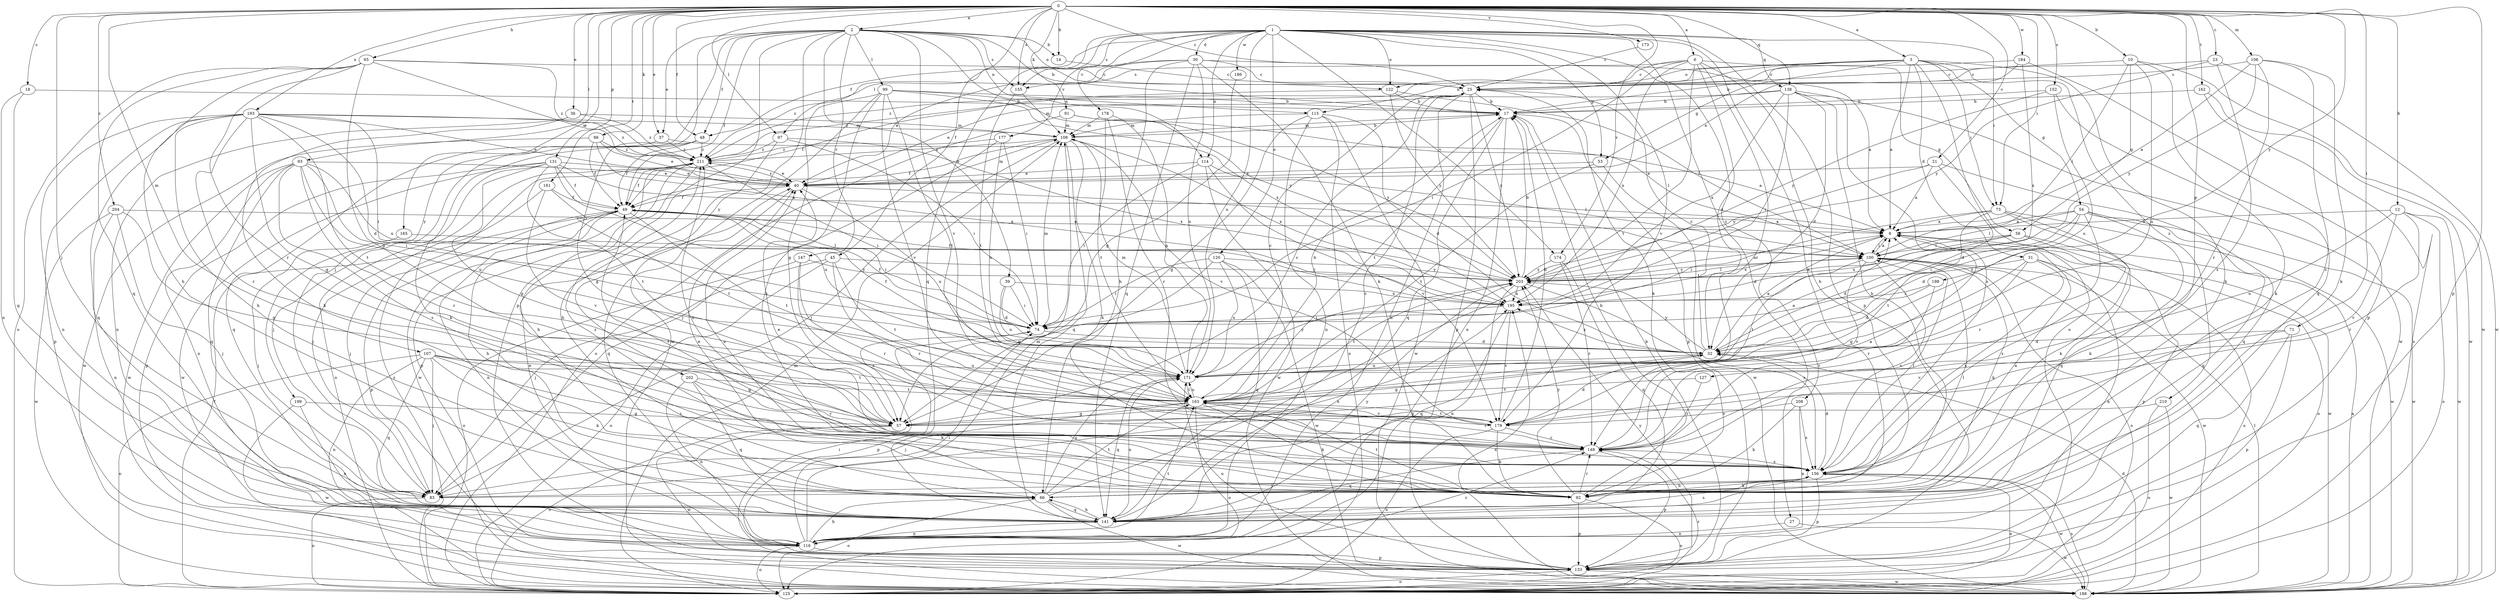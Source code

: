 strict digraph  {
0;
1;
2;
3;
6;
8;
10;
12;
14;
17;
18;
21;
23;
25;
27;
30;
31;
32;
36;
37;
39;
40;
45;
48;
49;
53;
54;
56;
57;
65;
66;
71;
73;
74;
83;
86;
91;
92;
93;
97;
99;
100;
106;
107;
108;
114;
115;
116;
120;
122;
125;
127;
131;
133;
138;
141;
147;
148;
152;
155;
156;
161;
162;
163;
165;
171;
173;
174;
177;
178;
179;
184;
186;
188;
193;
195;
198;
199;
202;
203;
204;
208;
210;
211;
0 -> 2  [label=a];
0 -> 3  [label=a];
0 -> 6  [label=a];
0 -> 10  [label=b];
0 -> 12  [label=b];
0 -> 14  [label=b];
0 -> 18  [label=c];
0 -> 21  [label=c];
0 -> 23  [label=c];
0 -> 25  [label=c];
0 -> 36  [label=e];
0 -> 37  [label=e];
0 -> 45  [label=f];
0 -> 48  [label=f];
0 -> 65  [label=h];
0 -> 71  [label=i];
0 -> 73  [label=i];
0 -> 83  [label=j];
0 -> 86  [label=k];
0 -> 91  [label=k];
0 -> 93  [label=l];
0 -> 97  [label=l];
0 -> 106  [label=m];
0 -> 107  [label=m];
0 -> 127  [label=p];
0 -> 131  [label=p];
0 -> 133  [label=p];
0 -> 138  [label=q];
0 -> 152  [label=s];
0 -> 155  [label=s];
0 -> 161  [label=t];
0 -> 162  [label=t];
0 -> 165  [label=u];
0 -> 173  [label=v];
0 -> 174  [label=v];
0 -> 184  [label=w];
0 -> 193  [label=x];
0 -> 198  [label=y];
0 -> 204  [label=z];
1 -> 27  [label=d];
1 -> 30  [label=d];
1 -> 48  [label=f];
1 -> 53  [label=g];
1 -> 73  [label=i];
1 -> 92  [label=k];
1 -> 97  [label=l];
1 -> 114  [label=n];
1 -> 120  [label=o];
1 -> 122  [label=o];
1 -> 133  [label=p];
1 -> 138  [label=q];
1 -> 141  [label=q];
1 -> 155  [label=s];
1 -> 171  [label=u];
1 -> 174  [label=v];
1 -> 177  [label=v];
1 -> 178  [label=v];
1 -> 179  [label=v];
1 -> 186  [label=w];
1 -> 208  [label=z];
2 -> 14  [label=b];
2 -> 17  [label=b];
2 -> 37  [label=e];
2 -> 39  [label=e];
2 -> 48  [label=f];
2 -> 49  [label=f];
2 -> 83  [label=j];
2 -> 99  [label=l];
2 -> 114  [label=n];
2 -> 115  [label=n];
2 -> 122  [label=o];
2 -> 133  [label=p];
2 -> 147  [label=r];
2 -> 155  [label=s];
2 -> 179  [label=v];
2 -> 199  [label=y];
2 -> 202  [label=y];
3 -> 8  [label=a];
3 -> 17  [label=b];
3 -> 31  [label=d];
3 -> 53  [label=g];
3 -> 54  [label=g];
3 -> 73  [label=i];
3 -> 92  [label=k];
3 -> 115  [label=n];
3 -> 122  [label=o];
3 -> 125  [label=o];
3 -> 210  [label=z];
3 -> 211  [label=z];
6 -> 25  [label=c];
6 -> 32  [label=d];
6 -> 56  [label=g];
6 -> 66  [label=h];
6 -> 74  [label=i];
6 -> 148  [label=r];
6 -> 155  [label=s];
6 -> 163  [label=t];
6 -> 195  [label=x];
8 -> 100  [label=l];
8 -> 133  [label=p];
8 -> 188  [label=w];
8 -> 195  [label=x];
10 -> 25  [label=c];
10 -> 56  [label=g];
10 -> 100  [label=l];
10 -> 141  [label=q];
10 -> 171  [label=u];
10 -> 188  [label=w];
12 -> 8  [label=a];
12 -> 125  [label=o];
12 -> 148  [label=r];
12 -> 171  [label=u];
12 -> 179  [label=v];
12 -> 188  [label=w];
14 -> 25  [label=c];
17 -> 108  [label=m];
17 -> 116  [label=n];
17 -> 133  [label=p];
17 -> 141  [label=q];
17 -> 163  [label=t];
18 -> 17  [label=b];
18 -> 116  [label=n];
18 -> 141  [label=q];
21 -> 8  [label=a];
21 -> 32  [label=d];
21 -> 40  [label=e];
21 -> 141  [label=q];
21 -> 203  [label=y];
23 -> 25  [label=c];
23 -> 156  [label=s];
23 -> 188  [label=w];
23 -> 203  [label=y];
25 -> 17  [label=b];
25 -> 40  [label=e];
25 -> 92  [label=k];
25 -> 116  [label=n];
25 -> 133  [label=p];
25 -> 203  [label=y];
27 -> 116  [label=n];
27 -> 188  [label=w];
30 -> 8  [label=a];
30 -> 25  [label=c];
30 -> 40  [label=e];
30 -> 66  [label=h];
30 -> 92  [label=k];
30 -> 141  [label=q];
30 -> 171  [label=u];
30 -> 211  [label=z];
31 -> 57  [label=g];
31 -> 116  [label=n];
31 -> 125  [label=o];
31 -> 148  [label=r];
31 -> 156  [label=s];
31 -> 203  [label=y];
32 -> 8  [label=a];
32 -> 25  [label=c];
32 -> 49  [label=f];
32 -> 57  [label=g];
32 -> 171  [label=u];
32 -> 195  [label=x];
32 -> 203  [label=y];
36 -> 92  [label=k];
36 -> 108  [label=m];
36 -> 116  [label=n];
36 -> 211  [label=z];
37 -> 8  [label=a];
37 -> 141  [label=q];
37 -> 211  [label=z];
39 -> 32  [label=d];
39 -> 74  [label=i];
39 -> 171  [label=u];
39 -> 195  [label=x];
40 -> 49  [label=f];
40 -> 100  [label=l];
40 -> 108  [label=m];
40 -> 141  [label=q];
40 -> 171  [label=u];
40 -> 211  [label=z];
45 -> 83  [label=j];
45 -> 125  [label=o];
45 -> 148  [label=r];
45 -> 163  [label=t];
45 -> 203  [label=y];
48 -> 49  [label=f];
48 -> 57  [label=g];
48 -> 92  [label=k];
48 -> 211  [label=z];
49 -> 8  [label=a];
49 -> 66  [label=h];
49 -> 74  [label=i];
49 -> 83  [label=j];
49 -> 116  [label=n];
49 -> 133  [label=p];
49 -> 163  [label=t];
53 -> 40  [label=e];
53 -> 163  [label=t];
53 -> 188  [label=w];
54 -> 8  [label=a];
54 -> 32  [label=d];
54 -> 74  [label=i];
54 -> 92  [label=k];
54 -> 100  [label=l];
54 -> 141  [label=q];
54 -> 148  [label=r];
54 -> 188  [label=w];
56 -> 32  [label=d];
56 -> 100  [label=l];
56 -> 125  [label=o];
56 -> 156  [label=s];
56 -> 195  [label=x];
57 -> 25  [label=c];
57 -> 125  [label=o];
57 -> 188  [label=w];
65 -> 25  [label=c];
65 -> 40  [label=e];
65 -> 57  [label=g];
65 -> 66  [label=h];
65 -> 125  [label=o];
65 -> 141  [label=q];
65 -> 148  [label=r];
65 -> 211  [label=z];
66 -> 8  [label=a];
66 -> 25  [label=c];
66 -> 40  [label=e];
66 -> 125  [label=o];
66 -> 141  [label=q];
66 -> 163  [label=t];
66 -> 171  [label=u];
66 -> 188  [label=w];
71 -> 32  [label=d];
71 -> 133  [label=p];
71 -> 141  [label=q];
71 -> 179  [label=v];
73 -> 8  [label=a];
73 -> 74  [label=i];
73 -> 92  [label=k];
73 -> 141  [label=q];
73 -> 163  [label=t];
73 -> 188  [label=w];
74 -> 32  [label=d];
74 -> 49  [label=f];
74 -> 108  [label=m];
74 -> 133  [label=p];
83 -> 100  [label=l];
83 -> 125  [label=o];
83 -> 195  [label=x];
86 -> 40  [label=e];
86 -> 49  [label=f];
86 -> 188  [label=w];
86 -> 195  [label=x];
86 -> 211  [label=z];
91 -> 100  [label=l];
91 -> 108  [label=m];
91 -> 125  [label=o];
91 -> 203  [label=y];
92 -> 17  [label=b];
92 -> 40  [label=e];
92 -> 125  [label=o];
92 -> 133  [label=p];
92 -> 148  [label=r];
92 -> 163  [label=t];
92 -> 203  [label=y];
92 -> 211  [label=z];
93 -> 40  [label=e];
93 -> 74  [label=i];
93 -> 116  [label=n];
93 -> 141  [label=q];
93 -> 148  [label=r];
93 -> 156  [label=s];
93 -> 171  [label=u];
93 -> 188  [label=w];
93 -> 195  [label=x];
97 -> 66  [label=h];
97 -> 74  [label=i];
97 -> 195  [label=x];
97 -> 211  [label=z];
99 -> 17  [label=b];
99 -> 57  [label=g];
99 -> 92  [label=k];
99 -> 163  [label=t];
99 -> 179  [label=v];
99 -> 188  [label=w];
99 -> 195  [label=x];
99 -> 203  [label=y];
100 -> 8  [label=a];
100 -> 92  [label=k];
100 -> 125  [label=o];
100 -> 156  [label=s];
100 -> 163  [label=t];
100 -> 179  [label=v];
100 -> 188  [label=w];
100 -> 203  [label=y];
106 -> 8  [label=a];
106 -> 25  [label=c];
106 -> 92  [label=k];
106 -> 148  [label=r];
106 -> 156  [label=s];
106 -> 203  [label=y];
107 -> 57  [label=g];
107 -> 83  [label=j];
107 -> 92  [label=k];
107 -> 116  [label=n];
107 -> 125  [label=o];
107 -> 141  [label=q];
107 -> 156  [label=s];
107 -> 163  [label=t];
107 -> 171  [label=u];
108 -> 17  [label=b];
108 -> 49  [label=f];
108 -> 83  [label=j];
108 -> 92  [label=k];
108 -> 141  [label=q];
108 -> 179  [label=v];
108 -> 195  [label=x];
108 -> 211  [label=z];
114 -> 40  [label=e];
114 -> 74  [label=i];
114 -> 100  [label=l];
114 -> 179  [label=v];
114 -> 188  [label=w];
115 -> 32  [label=d];
115 -> 57  [label=g];
115 -> 108  [label=m];
115 -> 116  [label=n];
115 -> 125  [label=o];
115 -> 188  [label=w];
116 -> 40  [label=e];
116 -> 66  [label=h];
116 -> 74  [label=i];
116 -> 108  [label=m];
116 -> 125  [label=o];
116 -> 133  [label=p];
116 -> 148  [label=r];
116 -> 163  [label=t];
120 -> 57  [label=g];
120 -> 74  [label=i];
120 -> 141  [label=q];
120 -> 171  [label=u];
120 -> 188  [label=w];
120 -> 203  [label=y];
122 -> 17  [label=b];
122 -> 49  [label=f];
122 -> 100  [label=l];
122 -> 203  [label=y];
125 -> 49  [label=f];
125 -> 108  [label=m];
125 -> 148  [label=r];
125 -> 211  [label=z];
127 -> 148  [label=r];
127 -> 163  [label=t];
131 -> 8  [label=a];
131 -> 40  [label=e];
131 -> 49  [label=f];
131 -> 57  [label=g];
131 -> 83  [label=j];
131 -> 133  [label=p];
131 -> 163  [label=t];
131 -> 171  [label=u];
131 -> 188  [label=w];
133 -> 17  [label=b];
133 -> 74  [label=i];
133 -> 125  [label=o];
133 -> 171  [label=u];
133 -> 188  [label=w];
133 -> 203  [label=y];
138 -> 17  [label=b];
138 -> 32  [label=d];
138 -> 66  [label=h];
138 -> 74  [label=i];
138 -> 156  [label=s];
138 -> 188  [label=w];
138 -> 195  [label=x];
138 -> 211  [label=z];
141 -> 66  [label=h];
141 -> 116  [label=n];
141 -> 156  [label=s];
141 -> 171  [label=u];
141 -> 203  [label=y];
147 -> 125  [label=o];
147 -> 148  [label=r];
147 -> 156  [label=s];
147 -> 203  [label=y];
148 -> 8  [label=a];
148 -> 133  [label=p];
148 -> 141  [label=q];
148 -> 156  [label=s];
152 -> 17  [label=b];
152 -> 92  [label=k];
152 -> 171  [label=u];
152 -> 203  [label=y];
155 -> 108  [label=m];
155 -> 163  [label=t];
156 -> 32  [label=d];
156 -> 40  [label=e];
156 -> 49  [label=f];
156 -> 66  [label=h];
156 -> 83  [label=j];
156 -> 92  [label=k];
156 -> 100  [label=l];
156 -> 125  [label=o];
156 -> 133  [label=p];
156 -> 188  [label=w];
156 -> 211  [label=z];
161 -> 49  [label=f];
161 -> 83  [label=j];
161 -> 163  [label=t];
161 -> 179  [label=v];
162 -> 17  [label=b];
162 -> 125  [label=o];
162 -> 188  [label=w];
163 -> 17  [label=b];
163 -> 25  [label=c];
163 -> 57  [label=g];
163 -> 83  [label=j];
163 -> 92  [label=k];
163 -> 125  [label=o];
163 -> 148  [label=r];
163 -> 171  [label=u];
163 -> 179  [label=v];
165 -> 83  [label=j];
165 -> 100  [label=l];
171 -> 8  [label=a];
171 -> 108  [label=m];
171 -> 141  [label=q];
171 -> 163  [label=t];
171 -> 203  [label=y];
173 -> 25  [label=c];
174 -> 141  [label=q];
174 -> 148  [label=r];
174 -> 203  [label=y];
177 -> 74  [label=i];
177 -> 83  [label=j];
177 -> 171  [label=u];
177 -> 211  [label=z];
178 -> 108  [label=m];
178 -> 148  [label=r];
178 -> 163  [label=t];
178 -> 171  [label=u];
179 -> 17  [label=b];
179 -> 32  [label=d];
179 -> 92  [label=k];
179 -> 125  [label=o];
179 -> 148  [label=r];
179 -> 163  [label=t];
184 -> 25  [label=c];
184 -> 40  [label=e];
184 -> 133  [label=p];
184 -> 195  [label=x];
186 -> 57  [label=g];
188 -> 8  [label=a];
188 -> 32  [label=d];
188 -> 100  [label=l];
188 -> 156  [label=s];
188 -> 195  [label=x];
193 -> 32  [label=d];
193 -> 40  [label=e];
193 -> 57  [label=g];
193 -> 66  [label=h];
193 -> 74  [label=i];
193 -> 108  [label=m];
193 -> 116  [label=n];
193 -> 133  [label=p];
193 -> 141  [label=q];
193 -> 148  [label=r];
193 -> 163  [label=t];
193 -> 211  [label=z];
195 -> 74  [label=i];
195 -> 141  [label=q];
195 -> 179  [label=v];
198 -> 32  [label=d];
198 -> 148  [label=r];
198 -> 195  [label=x];
199 -> 57  [label=g];
199 -> 116  [label=n];
199 -> 188  [label=w];
202 -> 92  [label=k];
202 -> 116  [label=n];
202 -> 141  [label=q];
202 -> 148  [label=r];
202 -> 163  [label=t];
203 -> 8  [label=a];
203 -> 17  [label=b];
203 -> 49  [label=f];
203 -> 100  [label=l];
203 -> 116  [label=n];
203 -> 156  [label=s];
203 -> 163  [label=t];
203 -> 195  [label=x];
204 -> 8  [label=a];
204 -> 57  [label=g];
204 -> 83  [label=j];
204 -> 116  [label=n];
204 -> 188  [label=w];
208 -> 92  [label=k];
208 -> 116  [label=n];
208 -> 156  [label=s];
208 -> 179  [label=v];
210 -> 57  [label=g];
210 -> 125  [label=o];
210 -> 188  [label=w];
211 -> 40  [label=e];
211 -> 49  [label=f];
211 -> 66  [label=h];
211 -> 74  [label=i];
211 -> 125  [label=o];
211 -> 133  [label=p];
211 -> 188  [label=w];
}
